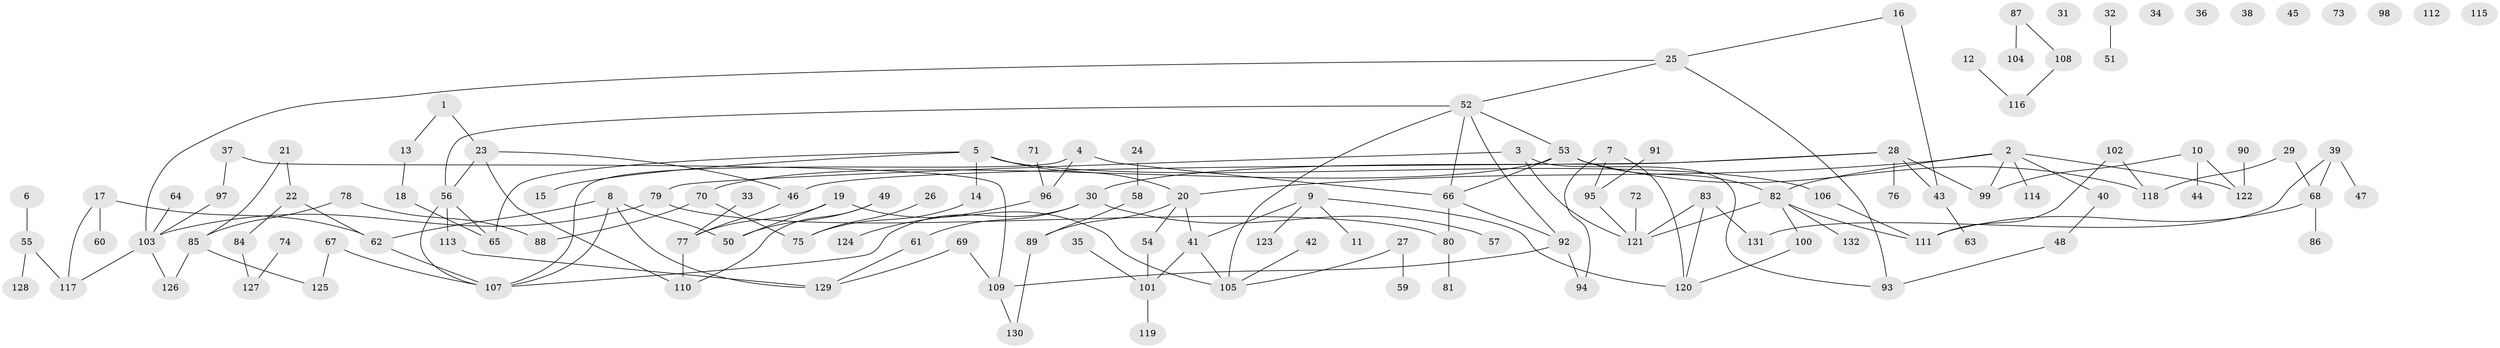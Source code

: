 // Generated by graph-tools (version 1.1) at 2025/00/03/09/25 03:00:54]
// undirected, 132 vertices, 158 edges
graph export_dot {
graph [start="1"]
  node [color=gray90,style=filled];
  1;
  2;
  3;
  4;
  5;
  6;
  7;
  8;
  9;
  10;
  11;
  12;
  13;
  14;
  15;
  16;
  17;
  18;
  19;
  20;
  21;
  22;
  23;
  24;
  25;
  26;
  27;
  28;
  29;
  30;
  31;
  32;
  33;
  34;
  35;
  36;
  37;
  38;
  39;
  40;
  41;
  42;
  43;
  44;
  45;
  46;
  47;
  48;
  49;
  50;
  51;
  52;
  53;
  54;
  55;
  56;
  57;
  58;
  59;
  60;
  61;
  62;
  63;
  64;
  65;
  66;
  67;
  68;
  69;
  70;
  71;
  72;
  73;
  74;
  75;
  76;
  77;
  78;
  79;
  80;
  81;
  82;
  83;
  84;
  85;
  86;
  87;
  88;
  89;
  90;
  91;
  92;
  93;
  94;
  95;
  96;
  97;
  98;
  99;
  100;
  101;
  102;
  103;
  104;
  105;
  106;
  107;
  108;
  109;
  110;
  111;
  112;
  113;
  114;
  115;
  116;
  117;
  118;
  119;
  120;
  121;
  122;
  123;
  124;
  125;
  126;
  127;
  128;
  129;
  130;
  131;
  132;
  1 -- 13;
  1 -- 23;
  2 -- 20;
  2 -- 40;
  2 -- 82;
  2 -- 99;
  2 -- 114;
  2 -- 122;
  3 -- 79;
  3 -- 93;
  3 -- 121;
  4 -- 66;
  4 -- 96;
  4 -- 107;
  5 -- 14;
  5 -- 15;
  5 -- 20;
  5 -- 65;
  5 -- 106;
  6 -- 55;
  7 -- 94;
  7 -- 95;
  7 -- 120;
  8 -- 50;
  8 -- 62;
  8 -- 107;
  8 -- 129;
  9 -- 11;
  9 -- 41;
  9 -- 120;
  9 -- 123;
  10 -- 44;
  10 -- 99;
  10 -- 122;
  12 -- 116;
  13 -- 18;
  14 -- 75;
  16 -- 25;
  16 -- 43;
  17 -- 60;
  17 -- 62;
  17 -- 117;
  18 -- 65;
  19 -- 50;
  19 -- 77;
  19 -- 105;
  20 -- 41;
  20 -- 54;
  20 -- 89;
  21 -- 22;
  21 -- 85;
  22 -- 62;
  22 -- 84;
  23 -- 46;
  23 -- 56;
  23 -- 110;
  24 -- 58;
  25 -- 52;
  25 -- 93;
  25 -- 103;
  26 -- 75;
  27 -- 59;
  27 -- 105;
  28 -- 30;
  28 -- 43;
  28 -- 46;
  28 -- 76;
  28 -- 99;
  29 -- 68;
  29 -- 118;
  30 -- 57;
  30 -- 61;
  30 -- 107;
  32 -- 51;
  33 -- 77;
  35 -- 101;
  37 -- 97;
  37 -- 109;
  39 -- 47;
  39 -- 68;
  39 -- 131;
  40 -- 48;
  41 -- 101;
  41 -- 105;
  42 -- 105;
  43 -- 63;
  46 -- 77;
  48 -- 93;
  49 -- 50;
  49 -- 110;
  52 -- 53;
  52 -- 56;
  52 -- 66;
  52 -- 92;
  52 -- 105;
  53 -- 66;
  53 -- 70;
  53 -- 82;
  53 -- 118;
  54 -- 101;
  55 -- 117;
  55 -- 128;
  56 -- 65;
  56 -- 107;
  56 -- 113;
  58 -- 89;
  61 -- 129;
  62 -- 107;
  64 -- 103;
  66 -- 80;
  66 -- 92;
  67 -- 107;
  67 -- 125;
  68 -- 86;
  68 -- 111;
  69 -- 109;
  69 -- 129;
  70 -- 75;
  70 -- 88;
  71 -- 96;
  72 -- 121;
  74 -- 127;
  77 -- 110;
  78 -- 85;
  78 -- 88;
  79 -- 80;
  79 -- 103;
  80 -- 81;
  82 -- 100;
  82 -- 111;
  82 -- 121;
  82 -- 132;
  83 -- 120;
  83 -- 121;
  83 -- 131;
  84 -- 127;
  85 -- 125;
  85 -- 126;
  87 -- 104;
  87 -- 108;
  89 -- 130;
  90 -- 122;
  91 -- 95;
  92 -- 94;
  92 -- 109;
  95 -- 121;
  96 -- 124;
  97 -- 103;
  100 -- 120;
  101 -- 119;
  102 -- 111;
  102 -- 118;
  103 -- 117;
  103 -- 126;
  106 -- 111;
  108 -- 116;
  109 -- 130;
  113 -- 129;
}
